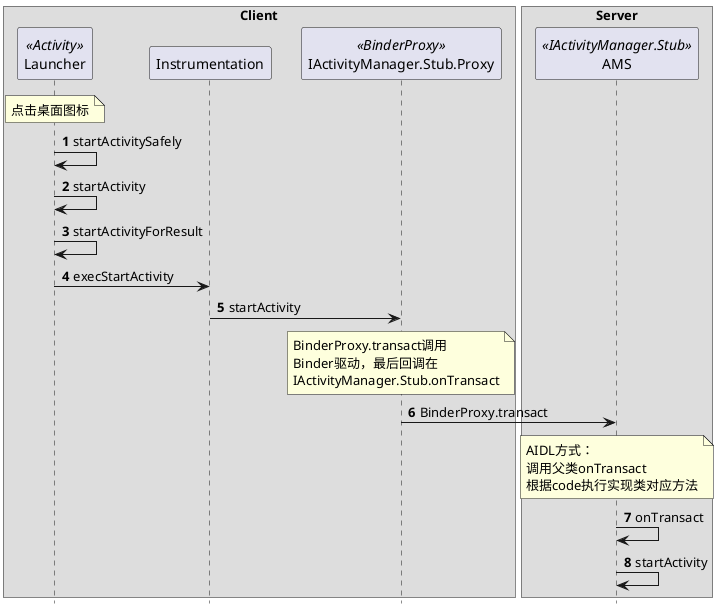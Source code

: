 @startuml
hide footbox
skinparam ParticipantPadding 10
skinparam BoxPadding 2

box "Client"
participant Launcher<<Activity>>
participant Instrumentation
participant IActivityManager.Stub.Proxy<<BinderProxy>>
end box

box "Server"
participant AMS<<IActivityManager.Stub>>
end box

autonumber 1 1
note  over Launcher :点击桌面图标
Launcher -> Launcher : startActivitySafely
Launcher -> Launcher : startActivity
Launcher -> Launcher : startActivityForResult
Launcher -> Instrumentation : execStartActivity
Instrumentation -> IActivityManager.Stub.Proxy : startActivity
'activate IActivityManager.Stub.Proxy
note over IActivityManager.Stub.Proxy
    BinderProxy.transact调用
    Binder驱动，最后回调在
    IActivityManager.Stub.onTransact
end note
IActivityManager.Stub.Proxy -> AMS : BinderProxy.transact
note over AMS
    AIDL方式：
    调用父类onTransact
    根据code执行实现类对应方法
end note
AMS -> AMS : onTransact
AMS -> AMS : startActivity
'deactivate IActivityManager.Stub.Proxy
'IActivityManager.Stub.
@enduml